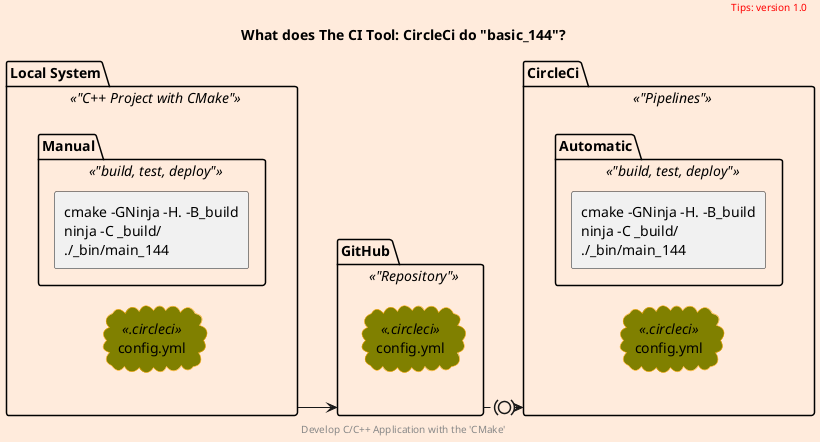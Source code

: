 @startuml about_circleci
scale 700 width
skinparam backgroundColor #FFEBDC
scale 1

skinparam cloud {
  backgroundColor Olive
  borderColor orange
}


left to right direction
package "Local System" <<"C++ Project with CMake">> as project {
  package "Manual" <<"build, test, deploy">> as manual {
    rectangle "cmake -GNinja -H. -B_build\nninja -C _build/\n./_bin/main_144" as cmd_project
  }
  cloud "config.yml" <<.circleci>> as yml_project
}

package "GitHub" <<"Repository">> as repository {
  cloud "config.yml" <<.circleci>> as repo_project
}

package "CircleCi" <<"Pipelines">> as circleci {
  package "Automatic" <<"build, test, deploy">> as automatic {
    rectangle "cmake -GNinja -H. -B_build\nninja -C _build/\n./_bin/main_144" as cmd_circleci
  }
  cloud "config.yml" <<.circleci>> as ci_project
}

project --> repository
repository .(0).> circleci
'circleci .(0).> repository



title
  What does The CI Tool: CircleCi do "basic_144"?
end title

header
  <font color=red>Tips: version 1.0</font>
endheader

center footer Develop C/C++ Application with the 'CMake'

@enduml